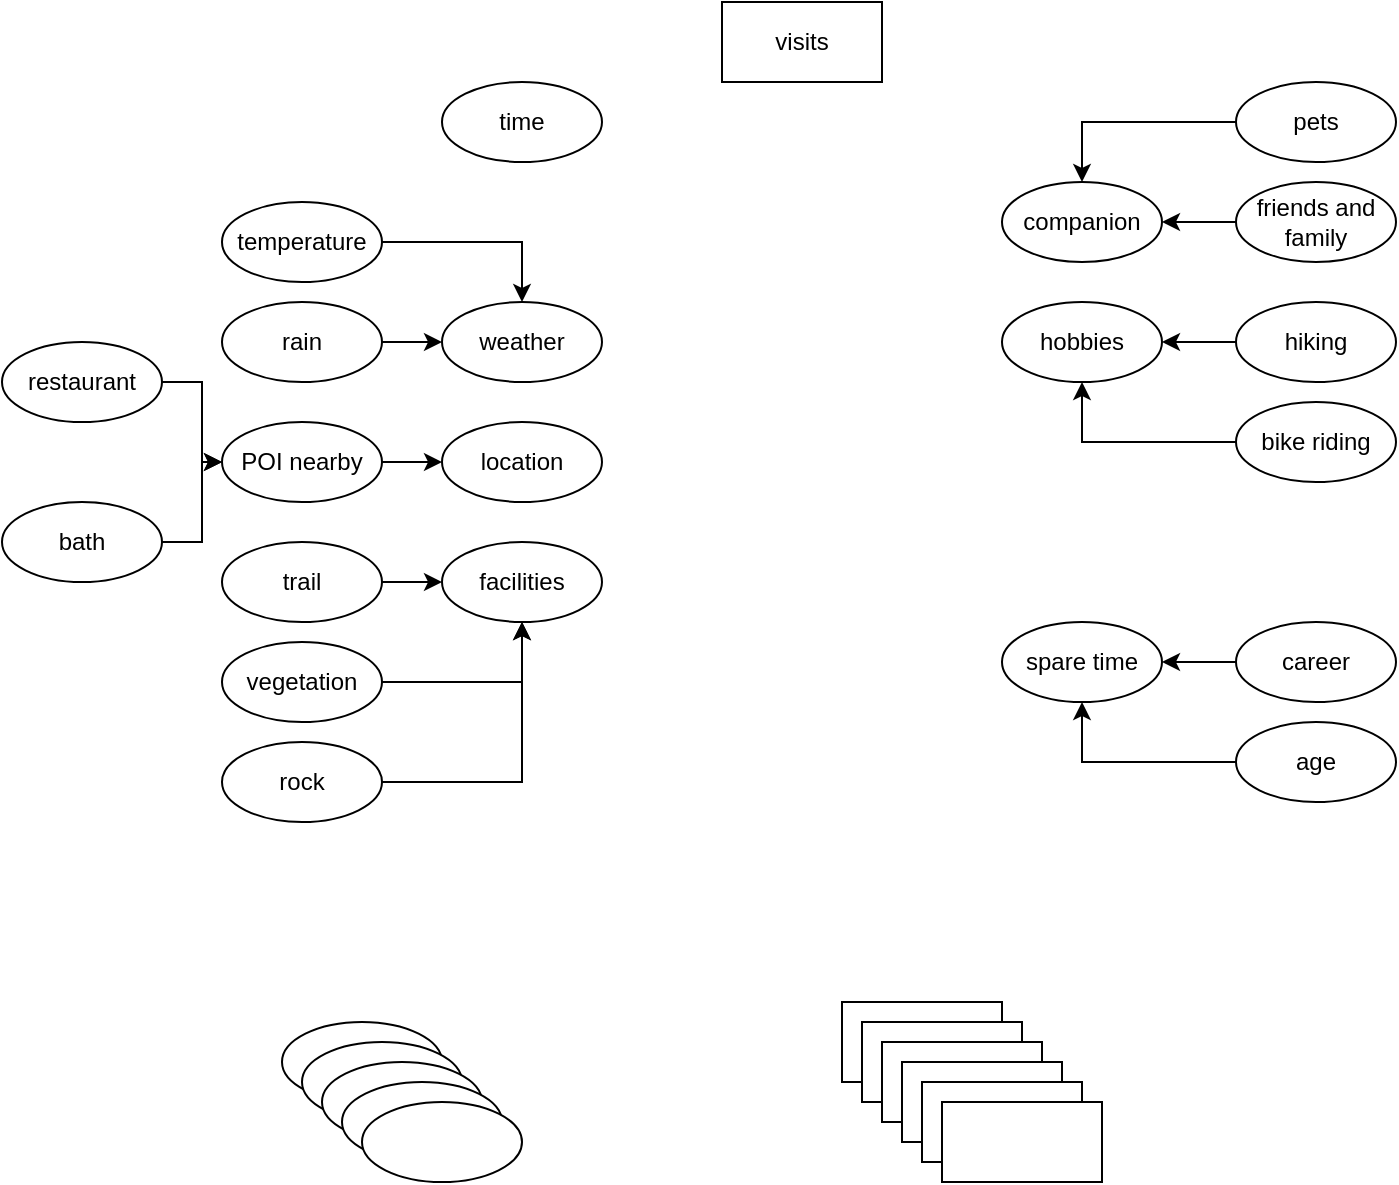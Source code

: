 <mxfile version="24.7.17">
  <diagram name="第 1 页" id="IoDN4YejWcpYqLMCEsrB">
    <mxGraphModel dx="1434" dy="738" grid="1" gridSize="10" guides="1" tooltips="1" connect="1" arrows="1" fold="1" page="1" pageScale="1" pageWidth="827" pageHeight="1169" math="0" shadow="0">
      <root>
        <mxCell id="0" />
        <mxCell id="1" parent="0" />
        <mxCell id="xa3RoZci5K0r1pljXXm6-1" value="" style="rounded=0;whiteSpace=wrap;html=1;" vertex="1" parent="1">
          <mxGeometry x="550" y="570" width="80" height="40" as="geometry" />
        </mxCell>
        <mxCell id="xa3RoZci5K0r1pljXXm6-4" value="visits" style="rounded=0;whiteSpace=wrap;html=1;" vertex="1" parent="1">
          <mxGeometry x="490" y="70" width="80" height="40" as="geometry" />
        </mxCell>
        <mxCell id="xa3RoZci5K0r1pljXXm6-26" value="" style="edgeStyle=orthogonalEdgeStyle;rounded=0;orthogonalLoop=1;jettySize=auto;html=1;" edge="1" parent="1" source="xa3RoZci5K0r1pljXXm6-5" target="xa3RoZci5K0r1pljXXm6-16">
          <mxGeometry relative="1" as="geometry" />
        </mxCell>
        <mxCell id="xa3RoZci5K0r1pljXXm6-5" value="restaurant" style="ellipse;whiteSpace=wrap;html=1;" vertex="1" parent="1">
          <mxGeometry x="130" y="240" width="80" height="40" as="geometry" />
        </mxCell>
        <mxCell id="xa3RoZci5K0r1pljXXm6-25" style="edgeStyle=orthogonalEdgeStyle;rounded=0;orthogonalLoop=1;jettySize=auto;html=1;exitX=1;exitY=0.5;exitDx=0;exitDy=0;entryX=0.5;entryY=1;entryDx=0;entryDy=0;" edge="1" parent="1" source="xa3RoZci5K0r1pljXXm6-6" target="xa3RoZci5K0r1pljXXm6-12">
          <mxGeometry relative="1" as="geometry" />
        </mxCell>
        <mxCell id="xa3RoZci5K0r1pljXXm6-6" value="rock" style="ellipse;whiteSpace=wrap;html=1;" vertex="1" parent="1">
          <mxGeometry x="240" y="440" width="80" height="40" as="geometry" />
        </mxCell>
        <mxCell id="xa3RoZci5K0r1pljXXm6-7" value="" style="ellipse;whiteSpace=wrap;html=1;" vertex="1" parent="1">
          <mxGeometry x="270" y="580" width="80" height="40" as="geometry" />
        </mxCell>
        <mxCell id="xa3RoZci5K0r1pljXXm6-8" value="spare time" style="ellipse;whiteSpace=wrap;html=1;" vertex="1" parent="1">
          <mxGeometry x="630" y="380" width="80" height="40" as="geometry" />
        </mxCell>
        <mxCell id="xa3RoZci5K0r1pljXXm6-9" value="weather" style="ellipse;whiteSpace=wrap;html=1;" vertex="1" parent="1">
          <mxGeometry x="350" y="220" width="80" height="40" as="geometry" />
        </mxCell>
        <mxCell id="xa3RoZci5K0r1pljXXm6-10" value="hobbies" style="ellipse;whiteSpace=wrap;html=1;" vertex="1" parent="1">
          <mxGeometry x="630" y="220" width="80" height="40" as="geometry" />
        </mxCell>
        <mxCell id="xa3RoZci5K0r1pljXXm6-11" value="companion" style="ellipse;whiteSpace=wrap;html=1;" vertex="1" parent="1">
          <mxGeometry x="630" y="160" width="80" height="40" as="geometry" />
        </mxCell>
        <mxCell id="xa3RoZci5K0r1pljXXm6-12" value="facilities" style="ellipse;whiteSpace=wrap;html=1;" vertex="1" parent="1">
          <mxGeometry x="350" y="340" width="80" height="40" as="geometry" />
        </mxCell>
        <mxCell id="xa3RoZci5K0r1pljXXm6-13" value="location" style="ellipse;whiteSpace=wrap;html=1;" vertex="1" parent="1">
          <mxGeometry x="350" y="280" width="80" height="40" as="geometry" />
        </mxCell>
        <mxCell id="xa3RoZci5K0r1pljXXm6-23" value="" style="edgeStyle=orthogonalEdgeStyle;rounded=0;orthogonalLoop=1;jettySize=auto;html=1;" edge="1" parent="1" source="xa3RoZci5K0r1pljXXm6-14" target="xa3RoZci5K0r1pljXXm6-12">
          <mxGeometry relative="1" as="geometry" />
        </mxCell>
        <mxCell id="xa3RoZci5K0r1pljXXm6-14" value="vegetation" style="ellipse;whiteSpace=wrap;html=1;" vertex="1" parent="1">
          <mxGeometry x="240" y="390" width="80" height="40" as="geometry" />
        </mxCell>
        <mxCell id="xa3RoZci5K0r1pljXXm6-22" value="" style="edgeStyle=orthogonalEdgeStyle;rounded=0;orthogonalLoop=1;jettySize=auto;html=1;" edge="1" parent="1" source="xa3RoZci5K0r1pljXXm6-15" target="xa3RoZci5K0r1pljXXm6-12">
          <mxGeometry relative="1" as="geometry" />
        </mxCell>
        <mxCell id="xa3RoZci5K0r1pljXXm6-15" value="trail" style="ellipse;whiteSpace=wrap;html=1;" vertex="1" parent="1">
          <mxGeometry x="240" y="340" width="80" height="40" as="geometry" />
        </mxCell>
        <mxCell id="xa3RoZci5K0r1pljXXm6-19" value="" style="edgeStyle=orthogonalEdgeStyle;rounded=0;orthogonalLoop=1;jettySize=auto;html=1;" edge="1" parent="1" source="xa3RoZci5K0r1pljXXm6-16" target="xa3RoZci5K0r1pljXXm6-13">
          <mxGeometry relative="1" as="geometry" />
        </mxCell>
        <mxCell id="xa3RoZci5K0r1pljXXm6-16" value="POI nearby" style="ellipse;whiteSpace=wrap;html=1;" vertex="1" parent="1">
          <mxGeometry x="240" y="280" width="80" height="40" as="geometry" />
        </mxCell>
        <mxCell id="xa3RoZci5K0r1pljXXm6-20" value="" style="edgeStyle=orthogonalEdgeStyle;rounded=0;orthogonalLoop=1;jettySize=auto;html=1;" edge="1" parent="1" source="xa3RoZci5K0r1pljXXm6-17" target="xa3RoZci5K0r1pljXXm6-9">
          <mxGeometry relative="1" as="geometry" />
        </mxCell>
        <mxCell id="xa3RoZci5K0r1pljXXm6-17" value="rain" style="ellipse;whiteSpace=wrap;html=1;" vertex="1" parent="1">
          <mxGeometry x="240" y="220" width="80" height="40" as="geometry" />
        </mxCell>
        <mxCell id="xa3RoZci5K0r1pljXXm6-21" value="" style="edgeStyle=orthogonalEdgeStyle;rounded=0;orthogonalLoop=1;jettySize=auto;html=1;" edge="1" parent="1" source="xa3RoZci5K0r1pljXXm6-18" target="xa3RoZci5K0r1pljXXm6-9">
          <mxGeometry relative="1" as="geometry" />
        </mxCell>
        <mxCell id="xa3RoZci5K0r1pljXXm6-18" value="temperature" style="ellipse;whiteSpace=wrap;html=1;" vertex="1" parent="1">
          <mxGeometry x="240" y="170" width="80" height="40" as="geometry" />
        </mxCell>
        <mxCell id="xa3RoZci5K0r1pljXXm6-27" value="" style="ellipse;whiteSpace=wrap;html=1;" vertex="1" parent="1">
          <mxGeometry x="280" y="590" width="80" height="40" as="geometry" />
        </mxCell>
        <mxCell id="xa3RoZci5K0r1pljXXm6-41" value="" style="edgeStyle=orthogonalEdgeStyle;rounded=0;orthogonalLoop=1;jettySize=auto;html=1;" edge="1" parent="1" source="xa3RoZci5K0r1pljXXm6-28" target="xa3RoZci5K0r1pljXXm6-8">
          <mxGeometry relative="1" as="geometry" />
        </mxCell>
        <mxCell id="xa3RoZci5K0r1pljXXm6-28" value="age" style="ellipse;whiteSpace=wrap;html=1;" vertex="1" parent="1">
          <mxGeometry x="747" y="430" width="80" height="40" as="geometry" />
        </mxCell>
        <mxCell id="xa3RoZci5K0r1pljXXm6-33" value="" style="edgeStyle=orthogonalEdgeStyle;rounded=0;orthogonalLoop=1;jettySize=auto;html=1;" edge="1" parent="1" source="xa3RoZci5K0r1pljXXm6-29" target="xa3RoZci5K0r1pljXXm6-11">
          <mxGeometry relative="1" as="geometry" />
        </mxCell>
        <mxCell id="xa3RoZci5K0r1pljXXm6-29" value="friends and family" style="ellipse;whiteSpace=wrap;html=1;" vertex="1" parent="1">
          <mxGeometry x="747" y="160" width="80" height="40" as="geometry" />
        </mxCell>
        <mxCell id="xa3RoZci5K0r1pljXXm6-34" value="" style="edgeStyle=orthogonalEdgeStyle;rounded=0;orthogonalLoop=1;jettySize=auto;html=1;" edge="1" parent="1" source="xa3RoZci5K0r1pljXXm6-30" target="xa3RoZci5K0r1pljXXm6-11">
          <mxGeometry relative="1" as="geometry" />
        </mxCell>
        <mxCell id="xa3RoZci5K0r1pljXXm6-30" value="pets" style="ellipse;whiteSpace=wrap;html=1;" vertex="1" parent="1">
          <mxGeometry x="747" y="110" width="80" height="40" as="geometry" />
        </mxCell>
        <mxCell id="xa3RoZci5K0r1pljXXm6-32" value="" style="edgeStyle=orthogonalEdgeStyle;rounded=0;orthogonalLoop=1;jettySize=auto;html=1;" edge="1" parent="1" source="xa3RoZci5K0r1pljXXm6-31" target="xa3RoZci5K0r1pljXXm6-16">
          <mxGeometry relative="1" as="geometry" />
        </mxCell>
        <mxCell id="xa3RoZci5K0r1pljXXm6-31" value="bath" style="ellipse;whiteSpace=wrap;html=1;" vertex="1" parent="1">
          <mxGeometry x="130" y="320" width="80" height="40" as="geometry" />
        </mxCell>
        <mxCell id="xa3RoZci5K0r1pljXXm6-40" value="" style="edgeStyle=orthogonalEdgeStyle;rounded=0;orthogonalLoop=1;jettySize=auto;html=1;" edge="1" parent="1" source="xa3RoZci5K0r1pljXXm6-35" target="xa3RoZci5K0r1pljXXm6-8">
          <mxGeometry relative="1" as="geometry" />
        </mxCell>
        <mxCell id="xa3RoZci5K0r1pljXXm6-35" value="career" style="ellipse;whiteSpace=wrap;html=1;" vertex="1" parent="1">
          <mxGeometry x="747" y="380" width="80" height="40" as="geometry" />
        </mxCell>
        <mxCell id="xa3RoZci5K0r1pljXXm6-39" value="" style="edgeStyle=orthogonalEdgeStyle;rounded=0;orthogonalLoop=1;jettySize=auto;html=1;" edge="1" parent="1" source="xa3RoZci5K0r1pljXXm6-36" target="xa3RoZci5K0r1pljXXm6-10">
          <mxGeometry relative="1" as="geometry" />
        </mxCell>
        <mxCell id="xa3RoZci5K0r1pljXXm6-36" value="bike riding" style="ellipse;whiteSpace=wrap;html=1;" vertex="1" parent="1">
          <mxGeometry x="747" y="270" width="80" height="40" as="geometry" />
        </mxCell>
        <mxCell id="xa3RoZci5K0r1pljXXm6-38" value="" style="edgeStyle=orthogonalEdgeStyle;rounded=0;orthogonalLoop=1;jettySize=auto;html=1;" edge="1" parent="1" source="xa3RoZci5K0r1pljXXm6-37" target="xa3RoZci5K0r1pljXXm6-10">
          <mxGeometry relative="1" as="geometry" />
        </mxCell>
        <mxCell id="xa3RoZci5K0r1pljXXm6-37" value="hiking" style="ellipse;whiteSpace=wrap;html=1;" vertex="1" parent="1">
          <mxGeometry x="747" y="220" width="80" height="40" as="geometry" />
        </mxCell>
        <mxCell id="xa3RoZci5K0r1pljXXm6-42" value="" style="ellipse;whiteSpace=wrap;html=1;" vertex="1" parent="1">
          <mxGeometry x="290" y="600" width="80" height="40" as="geometry" />
        </mxCell>
        <mxCell id="xa3RoZci5K0r1pljXXm6-43" value="" style="ellipse;whiteSpace=wrap;html=1;" vertex="1" parent="1">
          <mxGeometry x="300" y="610" width="80" height="40" as="geometry" />
        </mxCell>
        <mxCell id="xa3RoZci5K0r1pljXXm6-44" value="" style="ellipse;whiteSpace=wrap;html=1;" vertex="1" parent="1">
          <mxGeometry x="310" y="620" width="80" height="40" as="geometry" />
        </mxCell>
        <mxCell id="xa3RoZci5K0r1pljXXm6-45" value="time" style="ellipse;whiteSpace=wrap;html=1;" vertex="1" parent="1">
          <mxGeometry x="350" y="110" width="80" height="40" as="geometry" />
        </mxCell>
        <mxCell id="xa3RoZci5K0r1pljXXm6-46" value="" style="rounded=0;whiteSpace=wrap;html=1;" vertex="1" parent="1">
          <mxGeometry x="560" y="580" width="80" height="40" as="geometry" />
        </mxCell>
        <mxCell id="xa3RoZci5K0r1pljXXm6-47" value="" style="rounded=0;whiteSpace=wrap;html=1;" vertex="1" parent="1">
          <mxGeometry x="570" y="590" width="80" height="40" as="geometry" />
        </mxCell>
        <mxCell id="xa3RoZci5K0r1pljXXm6-48" value="" style="rounded=0;whiteSpace=wrap;html=1;" vertex="1" parent="1">
          <mxGeometry x="580" y="600" width="80" height="40" as="geometry" />
        </mxCell>
        <mxCell id="xa3RoZci5K0r1pljXXm6-49" value="" style="rounded=0;whiteSpace=wrap;html=1;" vertex="1" parent="1">
          <mxGeometry x="590" y="610" width="80" height="40" as="geometry" />
        </mxCell>
        <mxCell id="xa3RoZci5K0r1pljXXm6-50" value="" style="rounded=0;whiteSpace=wrap;html=1;" vertex="1" parent="1">
          <mxGeometry x="600" y="620" width="80" height="40" as="geometry" />
        </mxCell>
      </root>
    </mxGraphModel>
  </diagram>
</mxfile>
